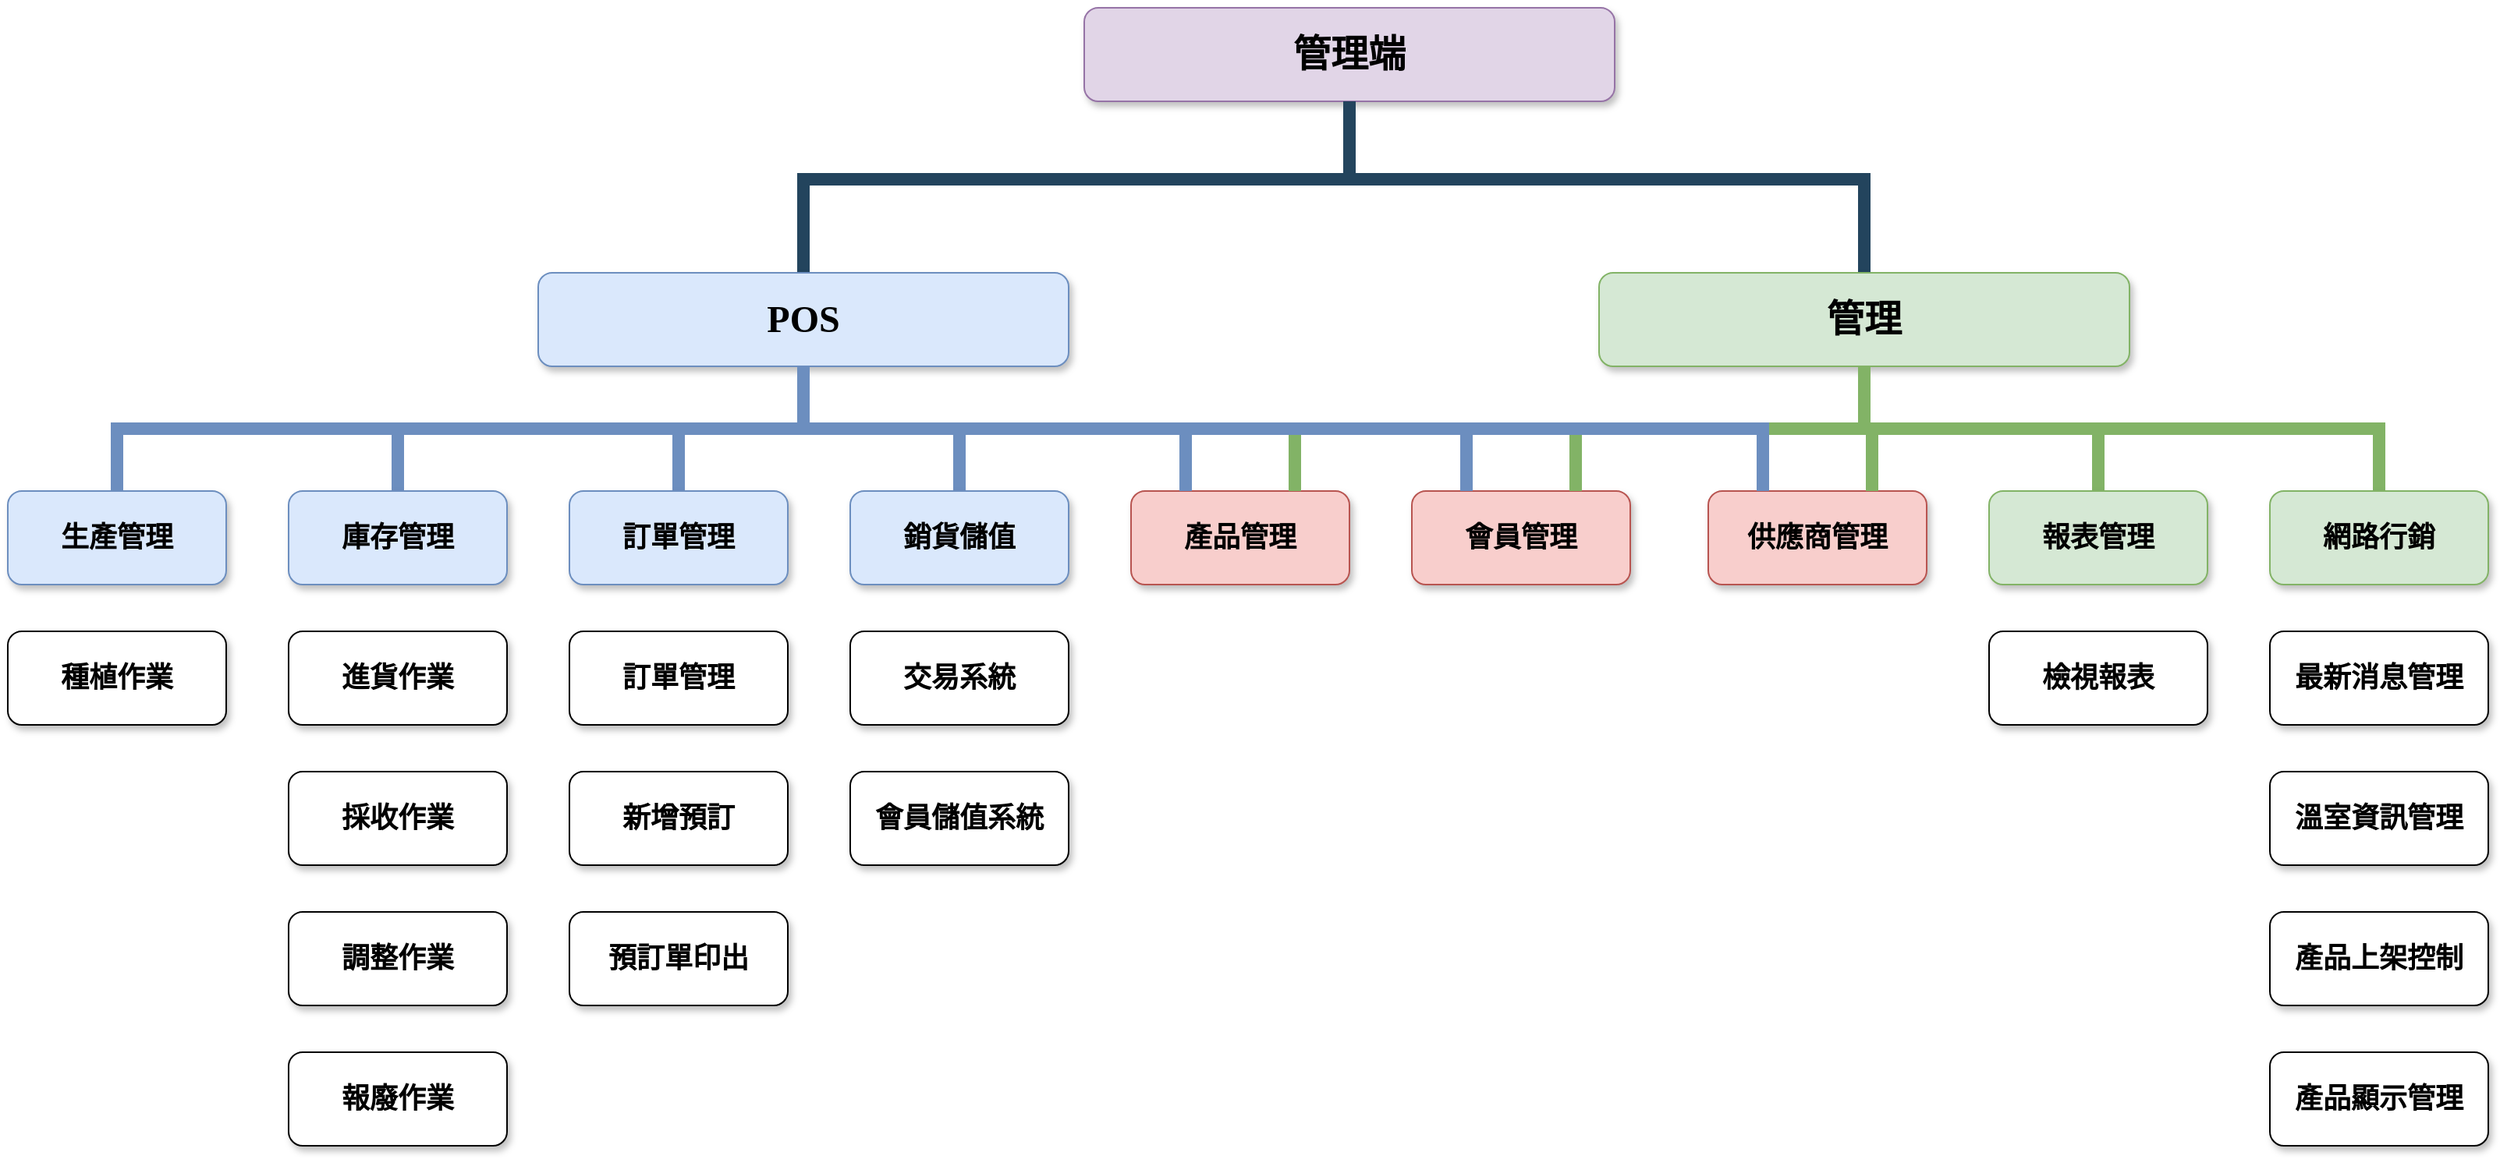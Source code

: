 <mxfile version="12.9.13" type="device"><diagram id="JtexVBoI72mhtecwfAFi" name="Page-1"><mxGraphModel dx="2370" dy="1370" grid="1" gridSize="10" guides="1" tooltips="1" connect="1" arrows="1" fold="1" page="1" pageScale="1" pageWidth="827" pageHeight="1169" math="0" shadow="0"><root><mxCell id="0"/><mxCell id="1" parent="0"/><mxCell id="W9V01G1QMdE0vu4cKfJ1-1" value="管理端" style="whiteSpace=wrap;rounded=1;shadow=1;fontStyle=1;fontSize=24;fontFamily=Noto Sans TC;fillColor=#e1d5e7;strokeColor=#9673a6;" parent="1" vertex="1"><mxGeometry x="720" y="290" width="340" height="60" as="geometry"/></mxCell><mxCell id="W9V01G1QMdE0vu4cKfJ1-23" value="" style="edgeStyle=elbowEdgeStyle;elbow=vertical;rounded=0;fontColor=#000000;endArrow=none;endFill=0;strokeWidth=8;strokeColor=#23445D;fontFamily=Noto Sans TC;exitX=0.5;exitY=1;exitDx=0;exitDy=0;entryX=0.5;entryY=0;entryDx=0;entryDy=0;" parent="1" source="W9V01G1QMdE0vu4cKfJ1-1" edge="1" target="jIfBP7ycCo184pm7mlWy-2"><mxGeometry width="100" height="100" relative="1" as="geometry"><mxPoint x="1020" y="420" as="sourcePoint"/><mxPoint x="750" y="460" as="targetPoint"/><Array as="points"><mxPoint x="805" y="400"/></Array></mxGeometry></mxCell><mxCell id="W9V01G1QMdE0vu4cKfJ1-32" value="訂單管理" style="whiteSpace=wrap;rounded=1;shadow=1;fontStyle=1;fontSize=18;fontFamily=Noto Sans TC;" parent="1" vertex="1"><mxGeometry x="390" y="690.0" width="140" height="60" as="geometry"/></mxCell><mxCell id="W9V01G1QMdE0vu4cKfJ1-35" value="會員儲值系統" style="whiteSpace=wrap;rounded=1;shadow=1;fontStyle=1;fontSize=18;fontFamily=Noto Sans TC;" parent="1" vertex="1"><mxGeometry x="570" y="780.0" width="140" height="60" as="geometry"/></mxCell><mxCell id="W9V01G1QMdE0vu4cKfJ1-36" value="供應商管理" style="whiteSpace=wrap;rounded=1;shadow=1;fontStyle=1;fontSize=18;fontFamily=Noto Sans TC;fillColor=#f8cecc;strokeColor=#b85450;" parent="1" vertex="1"><mxGeometry x="1120" y="600.0" width="140" height="60" as="geometry"/></mxCell><mxCell id="W9V01G1QMdE0vu4cKfJ1-38" value="會員管理" style="whiteSpace=wrap;rounded=1;shadow=1;fontStyle=1;fontSize=18;fontFamily=Noto Sans TC;fillColor=#f8cecc;strokeColor=#b85450;" parent="1" vertex="1"><mxGeometry x="930" y="600.0" width="140" height="60" as="geometry"/></mxCell><mxCell id="W9V01G1QMdE0vu4cKfJ1-42" value="進貨作業" style="whiteSpace=wrap;rounded=1;shadow=1;fontStyle=1;fontSize=18;fontFamily=Noto Sans TC;" parent="1" vertex="1"><mxGeometry x="210" y="690.0" width="140" height="60" as="geometry"/></mxCell><mxCell id="W9V01G1QMdE0vu4cKfJ1-43" value="採收作業" style="whiteSpace=wrap;rounded=1;shadow=1;fontStyle=1;fontSize=18;fontFamily=Noto Sans TC;" parent="1" vertex="1"><mxGeometry x="210" y="780.0" width="140" height="60" as="geometry"/></mxCell><mxCell id="W9V01G1QMdE0vu4cKfJ1-44" value="調整作業" style="whiteSpace=wrap;rounded=1;shadow=1;fontStyle=1;fontSize=18;fontFamily=Noto Sans TC;" parent="1" vertex="1"><mxGeometry x="210" y="870.0" width="140" height="60" as="geometry"/></mxCell><mxCell id="W9V01G1QMdE0vu4cKfJ1-45" value="生產管理" style="whiteSpace=wrap;rounded=1;shadow=1;fontStyle=1;fontSize=18;fontFamily=Noto Sans TC;fillColor=#dae8fc;strokeColor=#6c8ebf;" parent="1" vertex="1"><mxGeometry x="30" y="600.0" width="140" height="60" as="geometry"/></mxCell><mxCell id="W9V01G1QMdE0vu4cKfJ1-46" value="報廢作業" style="whiteSpace=wrap;rounded=1;shadow=1;fontStyle=1;fontSize=18;fontFamily=Noto Sans TC;" parent="1" vertex="1"><mxGeometry x="210" y="960.0" width="140" height="60" as="geometry"/></mxCell><mxCell id="W9V01G1QMdE0vu4cKfJ1-47" value="交易系統" style="whiteSpace=wrap;rounded=1;shadow=1;fontStyle=1;fontSize=18;fontFamily=Noto Sans TC;" parent="1" vertex="1"><mxGeometry x="570" y="690.0" width="140" height="60" as="geometry"/></mxCell><mxCell id="W9V01G1QMdE0vu4cKfJ1-67" value="" style="edgeStyle=elbowEdgeStyle;elbow=vertical;rounded=0;fontColor=#000000;endArrow=none;endFill=0;strokeWidth=8;strokeColor=#23445D;fontFamily=Noto Sans TC;exitX=0.5;exitY=1;exitDx=0;exitDy=0;entryX=0.5;entryY=0;entryDx=0;entryDy=0;" parent="1" source="W9V01G1QMdE0vu4cKfJ1-1" edge="1" target="jIfBP7ycCo184pm7mlWy-3"><mxGeometry width="100" height="100" relative="1" as="geometry"><mxPoint x="1130" y="460" as="sourcePoint"/><mxPoint x="1336" y="460" as="targetPoint"/><Array as="points"><mxPoint x="1185" y="400"/></Array></mxGeometry></mxCell><mxCell id="W9V01G1QMdE0vu4cKfJ1-68" value="產品上架控制" style="whiteSpace=wrap;rounded=1;shadow=1;fontStyle=1;fontSize=18;fontFamily=Noto Sans TC;" parent="1" vertex="1"><mxGeometry x="1480" y="870.0" width="140" height="60" as="geometry"/></mxCell><mxCell id="W9V01G1QMdE0vu4cKfJ1-69" value="最新消息管理" style="whiteSpace=wrap;rounded=1;shadow=1;fontStyle=1;fontSize=18;fontFamily=Noto Sans TC;" parent="1" vertex="1"><mxGeometry x="1480" y="690.0" width="140" height="60" as="geometry"/></mxCell><mxCell id="sUsDryxgXHwu6NW_wJyz-1" value="新增預訂" style="whiteSpace=wrap;rounded=1;shadow=1;fontStyle=1;fontSize=18;fontFamily=Noto Sans TC;" parent="1" vertex="1"><mxGeometry x="390" y="780.0" width="140" height="60" as="geometry"/></mxCell><mxCell id="sUsDryxgXHwu6NW_wJyz-3" value="產品管理" style="whiteSpace=wrap;rounded=1;shadow=1;fontStyle=1;fontSize=18;fontFamily=Noto Sans TC;fillColor=#f8cecc;strokeColor=#b85450;" parent="1" vertex="1"><mxGeometry x="750" y="600.0" width="140" height="60" as="geometry"/></mxCell><mxCell id="jIfBP7ycCo184pm7mlWy-1" value="預訂單印出" style="whiteSpace=wrap;rounded=1;shadow=1;fontStyle=1;fontSize=18;fontFamily=Noto Sans TC;" parent="1" vertex="1"><mxGeometry x="390" y="870.0" width="140" height="60" as="geometry"/></mxCell><mxCell id="jIfBP7ycCo184pm7mlWy-9" style="edgeStyle=orthogonalEdgeStyle;rounded=0;orthogonalLoop=1;jettySize=auto;html=1;endArrow=none;endFill=0;strokeColor=#6c8ebf;strokeWidth=8;fillColor=#dae8fc;entryX=0.5;entryY=0;entryDx=0;entryDy=0;" parent="1" source="jIfBP7ycCo184pm7mlWy-2" target="jIfBP7ycCo184pm7mlWy-20" edge="1"><mxGeometry relative="1" as="geometry"><mxPoint x="440" y="600" as="targetPoint"/><Array as="points"><mxPoint x="540" y="560"/><mxPoint x="280" y="560"/></Array></mxGeometry></mxCell><mxCell id="YZAIZr-DgOT_3iVACiVj-2" style="edgeStyle=orthogonalEdgeStyle;rounded=0;orthogonalLoop=1;jettySize=auto;html=1;entryX=0.5;entryY=0;entryDx=0;entryDy=0;fillColor=#dae8fc;strokeColor=#6c8ebf;strokeWidth=8;endArrow=none;endFill=0;" parent="1" source="jIfBP7ycCo184pm7mlWy-2" target="W9V01G1QMdE0vu4cKfJ1-45" edge="1"><mxGeometry relative="1" as="geometry"><Array as="points"><mxPoint x="540" y="560"/><mxPoint x="100" y="560"/></Array></mxGeometry></mxCell><mxCell id="jIfBP7ycCo184pm7mlWy-2" value="POS" style="whiteSpace=wrap;rounded=1;shadow=1;fontStyle=1;fontSize=24;fontFamily=Noto Sans TC;fillColor=#dae8fc;strokeColor=#6c8ebf;" parent="1" vertex="1"><mxGeometry x="370" y="460" width="340" height="60" as="geometry"/></mxCell><mxCell id="jIfBP7ycCo184pm7mlWy-4" style="edgeStyle=orthogonalEdgeStyle;rounded=0;orthogonalLoop=1;jettySize=auto;html=1;strokeWidth=8;strokeColor=#82b366;fillColor=#d5e8d4;endArrow=none;endFill=0;entryX=0.75;entryY=0;entryDx=0;entryDy=0;exitX=0.5;exitY=1;exitDx=0;exitDy=0;" parent="1" source="jIfBP7ycCo184pm7mlWy-3" target="W9V01G1QMdE0vu4cKfJ1-38" edge="1"><mxGeometry relative="1" as="geometry"><mxPoint x="1135.0" y="600" as="targetPoint"/><Array as="points"><mxPoint x="1220" y="560"/><mxPoint x="1035" y="560"/></Array></mxGeometry></mxCell><mxCell id="jIfBP7ycCo184pm7mlWy-3" value="管理" style="whiteSpace=wrap;rounded=1;shadow=1;fontStyle=1;fontSize=24;fontFamily=Noto Sans TC;fillColor=#d5e8d4;strokeColor=#82b366;" parent="1" vertex="1"><mxGeometry x="1050" y="460" width="340" height="60" as="geometry"/></mxCell><mxCell id="jIfBP7ycCo184pm7mlWy-5" style="edgeStyle=orthogonalEdgeStyle;rounded=0;orthogonalLoop=1;jettySize=auto;html=1;strokeWidth=8;strokeColor=#82b366;fillColor=#d5e8d4;endArrow=none;endFill=0;exitX=0.5;exitY=1;exitDx=0;exitDy=0;entryX=0.5;entryY=0;entryDx=0;entryDy=0;" parent="1" source="jIfBP7ycCo184pm7mlWy-3" target="jIfBP7ycCo184pm7mlWy-14" edge="1"><mxGeometry relative="1" as="geometry"><mxPoint x="1349.941" y="530" as="sourcePoint"/><mxPoint x="1420" y="600" as="targetPoint"/></mxGeometry></mxCell><mxCell id="jIfBP7ycCo184pm7mlWy-7" style="edgeStyle=orthogonalEdgeStyle;rounded=0;orthogonalLoop=1;jettySize=auto;html=1;strokeWidth=8;strokeColor=#82b366;fillColor=#d5e8d4;endArrow=none;endFill=0;exitX=0.5;exitY=1;exitDx=0;exitDy=0;entryX=0.5;entryY=0;entryDx=0;entryDy=0;" parent="1" source="jIfBP7ycCo184pm7mlWy-3" target="jIfBP7ycCo184pm7mlWy-18" edge="1"><mxGeometry relative="1" as="geometry"><mxPoint x="1350.0" y="530" as="sourcePoint"/><mxPoint x="1790" y="600" as="targetPoint"/><Array as="points"><mxPoint x="1320" y="560"/><mxPoint x="1690" y="560"/></Array></mxGeometry></mxCell><mxCell id="jIfBP7ycCo184pm7mlWy-10" style="edgeStyle=orthogonalEdgeStyle;rounded=0;orthogonalLoop=1;jettySize=auto;html=1;endArrow=none;endFill=0;strokeColor=#6c8ebf;strokeWidth=8;fillColor=#dae8fc;exitX=0.5;exitY=1;exitDx=0;exitDy=0;entryX=0.5;entryY=0;entryDx=0;entryDy=0;" parent="1" source="jIfBP7ycCo184pm7mlWy-2" target="jIfBP7ycCo184pm7mlWy-22" edge="1"><mxGeometry relative="1" as="geometry"><mxPoint x="760.059" y="530" as="sourcePoint"/><mxPoint x="634" y="600" as="targetPoint"/><Array as="points"><mxPoint x="540" y="560"/><mxPoint x="460" y="560"/></Array></mxGeometry></mxCell><mxCell id="jIfBP7ycCo184pm7mlWy-11" style="edgeStyle=orthogonalEdgeStyle;rounded=0;orthogonalLoop=1;jettySize=auto;html=1;endArrow=none;endFill=0;strokeColor=#6c8ebf;strokeWidth=8;fillColor=#dae8fc;exitX=0.5;exitY=1;exitDx=0;exitDy=0;entryX=0.5;entryY=0;entryDx=0;entryDy=0;" parent="1" source="jIfBP7ycCo184pm7mlWy-2" target="jIfBP7ycCo184pm7mlWy-21" edge="1"><mxGeometry relative="1" as="geometry"><mxPoint x="770.059" y="540" as="sourcePoint"/><mxPoint x="834" y="600" as="targetPoint"/><Array as="points"><mxPoint x="540" y="560"/><mxPoint x="640" y="560"/></Array></mxGeometry></mxCell><mxCell id="jIfBP7ycCo184pm7mlWy-14" value="報表管理" style="whiteSpace=wrap;rounded=1;fillColor=#d5e8d4;strokeColor=#82b366;shadow=1;fontStyle=1;fontSize=18;fontFamily=Noto Sans TC;" parent="1" vertex="1"><mxGeometry x="1300" y="600.0" width="140" height="60" as="geometry"/></mxCell><mxCell id="jIfBP7ycCo184pm7mlWy-18" value="網路行銷" style="whiteSpace=wrap;rounded=1;fillColor=#d5e8d4;strokeColor=#82b366;shadow=1;fontStyle=1;fontSize=18;fontFamily=Noto Sans TC;" parent="1" vertex="1"><mxGeometry x="1480" y="600.0" width="140" height="60" as="geometry"/></mxCell><mxCell id="jIfBP7ycCo184pm7mlWy-20" value="庫存管理" style="whiteSpace=wrap;rounded=1;fillColor=#dae8fc;strokeColor=#6c8ebf;shadow=1;fontStyle=1;fontSize=18;fontFamily=Noto Sans TC;" parent="1" vertex="1"><mxGeometry x="210" y="600.0" width="140" height="60" as="geometry"/></mxCell><mxCell id="jIfBP7ycCo184pm7mlWy-21" value="銷貨儲值" style="whiteSpace=wrap;rounded=1;fillColor=#dae8fc;strokeColor=#6c8ebf;shadow=1;fontStyle=1;fontSize=18;fontFamily=Noto Sans TC;" parent="1" vertex="1"><mxGeometry x="570" y="600.0" width="140" height="60" as="geometry"/></mxCell><mxCell id="jIfBP7ycCo184pm7mlWy-22" value="訂單管理" style="whiteSpace=wrap;rounded=1;fillColor=#dae8fc;strokeColor=#6c8ebf;shadow=1;fontStyle=1;fontSize=18;fontFamily=Noto Sans TC;" parent="1" vertex="1"><mxGeometry x="390" y="600.0" width="140" height="60" as="geometry"/></mxCell><mxCell id="jIfBP7ycCo184pm7mlWy-23" style="edgeStyle=orthogonalEdgeStyle;rounded=0;orthogonalLoop=1;jettySize=auto;html=1;endArrow=none;endFill=0;strokeColor=#6c8ebf;strokeWidth=8;fillColor=#dae8fc;exitX=0.5;exitY=1;exitDx=0;exitDy=0;entryX=0.25;entryY=0;entryDx=0;entryDy=0;" parent="1" source="jIfBP7ycCo184pm7mlWy-2" target="W9V01G1QMdE0vu4cKfJ1-38" edge="1"><mxGeometry relative="1" as="geometry"><mxPoint x="760" y="530" as="sourcePoint"/><mxPoint x="1065.0" y="600" as="targetPoint"/><Array as="points"><mxPoint x="750" y="560"/><mxPoint x="1075" y="560"/></Array></mxGeometry></mxCell><mxCell id="fI_OQFm8TWEzt58pOA6a-1" value="產品顯示管理" style="whiteSpace=wrap;rounded=1;shadow=1;fontStyle=1;fontSize=18;fontFamily=Noto Sans TC;" parent="1" vertex="1"><mxGeometry x="1480" y="960.0" width="140" height="60" as="geometry"/></mxCell><mxCell id="fI_OQFm8TWEzt58pOA6a-2" value="溫室資訊管理" style="whiteSpace=wrap;rounded=1;shadow=1;fontStyle=1;fontSize=18;fontFamily=Noto Sans TC;" parent="1" vertex="1"><mxGeometry x="1480" y="780.0" width="140" height="60" as="geometry"/></mxCell><mxCell id="m4lLHiFcwnhrU_KiWhhy-1" value="種植作業" style="whiteSpace=wrap;rounded=1;shadow=1;fontStyle=1;fontSize=18;fontFamily=Noto Sans TC;" vertex="1" parent="1"><mxGeometry x="30" y="690.0" width="140" height="60" as="geometry"/></mxCell><mxCell id="m4lLHiFcwnhrU_KiWhhy-2" value="檢視報表" style="whiteSpace=wrap;rounded=1;shadow=1;fontStyle=1;fontSize=18;fontFamily=Noto Sans TC;" vertex="1" parent="1"><mxGeometry x="1300" y="690.0" width="140" height="60" as="geometry"/></mxCell><mxCell id="m4lLHiFcwnhrU_KiWhhy-3" style="edgeStyle=orthogonalEdgeStyle;rounded=0;orthogonalLoop=1;jettySize=auto;html=1;endArrow=none;endFill=0;strokeColor=#6c8ebf;strokeWidth=8;fillColor=#dae8fc;exitX=0.5;exitY=1;exitDx=0;exitDy=0;entryX=0.25;entryY=0;entryDx=0;entryDy=0;" edge="1" parent="1" source="jIfBP7ycCo184pm7mlWy-2" target="sUsDryxgXHwu6NW_wJyz-3"><mxGeometry relative="1" as="geometry"><mxPoint x="760" y="530" as="sourcePoint"/><mxPoint x="890" y="590" as="targetPoint"/><Array as="points"><mxPoint x="750" y="560"/><mxPoint x="895" y="560"/></Array></mxGeometry></mxCell><mxCell id="m4lLHiFcwnhrU_KiWhhy-4" style="edgeStyle=orthogonalEdgeStyle;rounded=0;orthogonalLoop=1;jettySize=auto;html=1;strokeWidth=8;strokeColor=#82b366;fillColor=#d5e8d4;endArrow=none;endFill=0;exitX=0.5;exitY=1;exitDx=0;exitDy=0;entryX=0.75;entryY=0;entryDx=0;entryDy=0;" edge="1" parent="1" source="jIfBP7ycCo184pm7mlWy-3" target="W9V01G1QMdE0vu4cKfJ1-36"><mxGeometry relative="1" as="geometry"><mxPoint x="1330" y="530" as="sourcePoint"/><mxPoint x="1700" y="610" as="targetPoint"/><Array as="points"><mxPoint x="1320" y="560"/><mxPoint x="1335" y="560"/></Array></mxGeometry></mxCell><mxCell id="m4lLHiFcwnhrU_KiWhhy-5" style="edgeStyle=orthogonalEdgeStyle;rounded=0;orthogonalLoop=1;jettySize=auto;html=1;strokeWidth=8;strokeColor=#82b366;fillColor=#d5e8d4;endArrow=none;endFill=0;entryX=0.75;entryY=0;entryDx=0;entryDy=0;exitX=0.5;exitY=1;exitDx=0;exitDy=0;" edge="1" parent="1" source="jIfBP7ycCo184pm7mlWy-3" target="sUsDryxgXHwu6NW_wJyz-3"><mxGeometry relative="1" as="geometry"><mxPoint x="1155" y="630" as="targetPoint"/><Array as="points"><mxPoint x="1320" y="560"/><mxPoint x="965" y="560"/></Array><mxPoint x="1330" y="530" as="sourcePoint"/></mxGeometry></mxCell><mxCell id="m4lLHiFcwnhrU_KiWhhy-6" style="edgeStyle=orthogonalEdgeStyle;rounded=0;orthogonalLoop=1;jettySize=auto;html=1;endArrow=none;endFill=0;strokeColor=#6c8ebf;strokeWidth=8;fillColor=#dae8fc;exitX=0.5;exitY=1;exitDx=0;exitDy=0;entryX=0.25;entryY=0;entryDx=0;entryDy=0;" edge="1" parent="1" source="jIfBP7ycCo184pm7mlWy-2" target="W9V01G1QMdE0vu4cKfJ1-36"><mxGeometry relative="1" as="geometry"><mxPoint x="760" y="530" as="sourcePoint"/><mxPoint x="905" y="630" as="targetPoint"/><Array as="points"><mxPoint x="750" y="560"/><mxPoint x="1265" y="560"/></Array></mxGeometry></mxCell></root></mxGraphModel></diagram></mxfile>